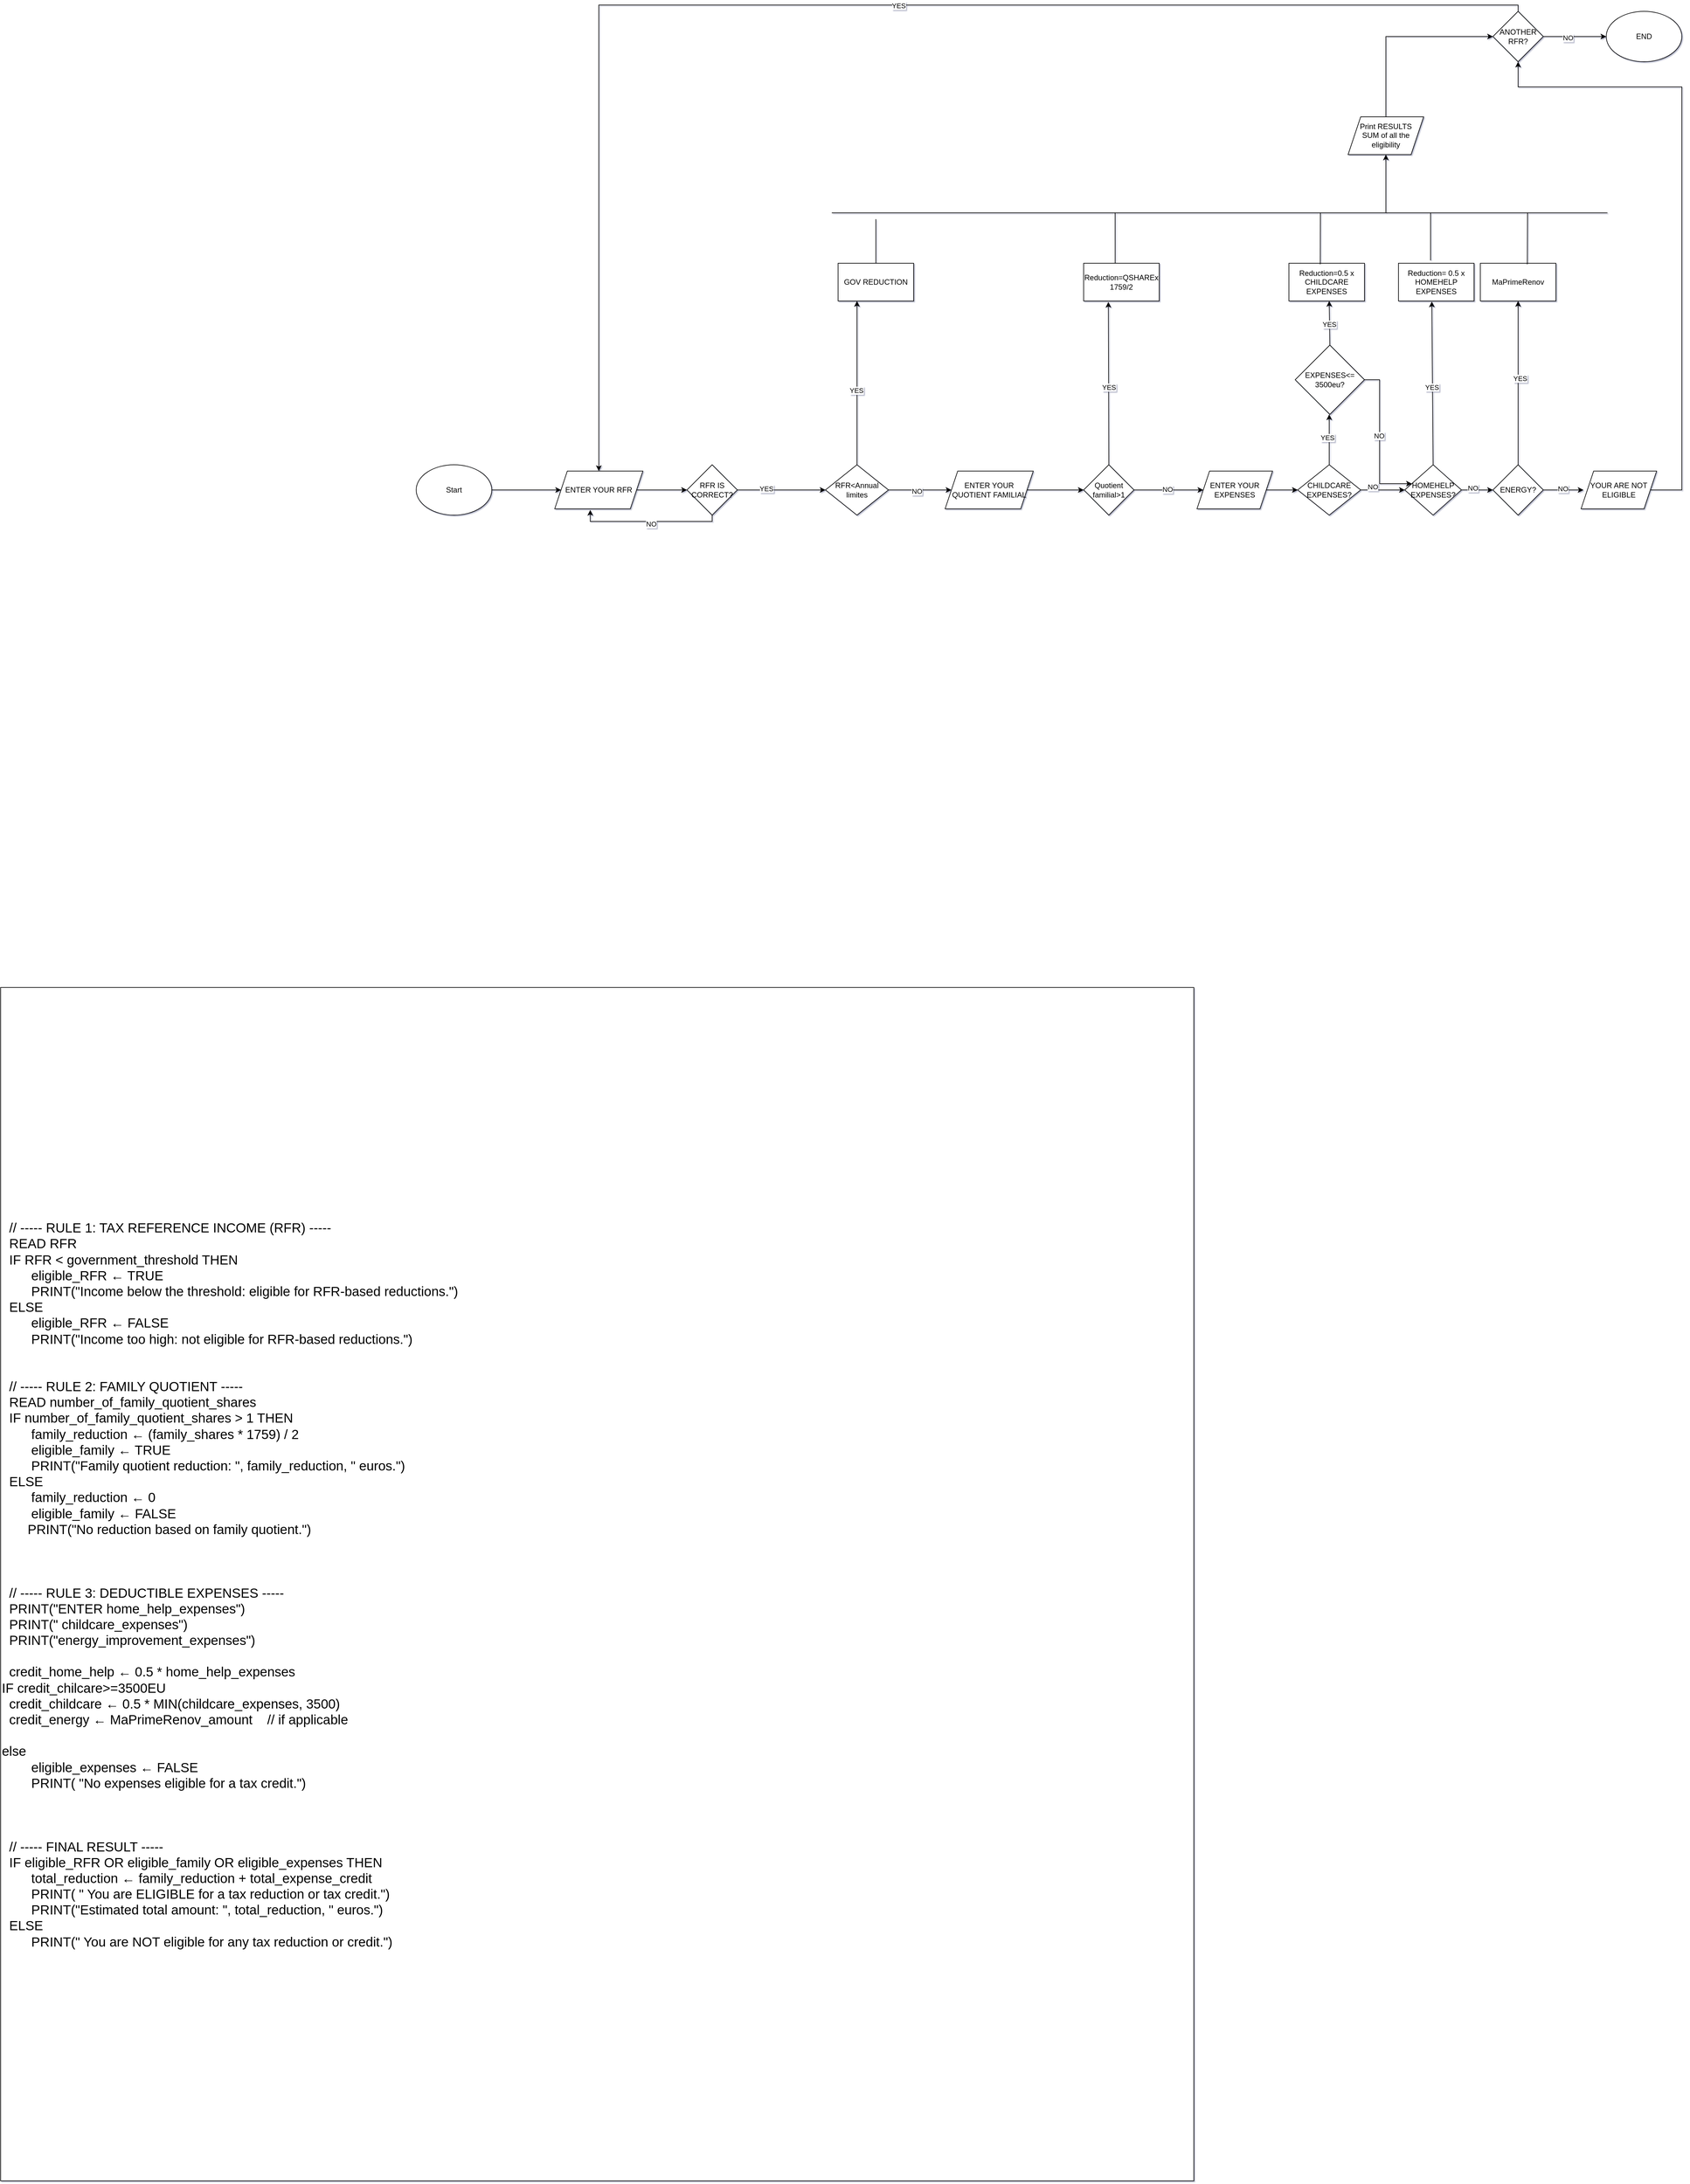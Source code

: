 <mxfile version="28.2.7">
  <diagram name="Page-1" id="7pEezamcBc2r7FmN0hva">
    <mxGraphModel grid="1" page="1" gridSize="10" guides="1" tooltips="1" connect="1" arrows="1" fold="1" pageScale="1" pageWidth="827" pageHeight="1169" math="0" shadow="1">
      <root>
        <mxCell id="0" />
        <mxCell id="1" parent="0" />
        <mxCell id="jhNp6PRqx3ByWIGOLNUk-1" value="Start" style="ellipse;whiteSpace=wrap;html=1;" vertex="1" parent="1">
          <mxGeometry x="-210" y="160" width="120" height="80" as="geometry" />
        </mxCell>
        <mxCell id="jhNp6PRqx3ByWIGOLNUk-2" value="" style="endArrow=classic;html=1;rounded=0;exitX=1;exitY=0.5;exitDx=0;exitDy=0;" edge="1" parent="1" source="jhNp6PRqx3ByWIGOLNUk-1" target="jhNp6PRqx3ByWIGOLNUk-3">
          <mxGeometry width="50" height="50" relative="1" as="geometry">
            <mxPoint x="350" y="230" as="sourcePoint" />
            <mxPoint x="280" y="200" as="targetPoint" />
          </mxGeometry>
        </mxCell>
        <mxCell id="jhNp6PRqx3ByWIGOLNUk-3" value="ENTER YOUR RFR" style="shape=parallelogram;perimeter=parallelogramPerimeter;whiteSpace=wrap;html=1;fixedSize=1;" vertex="1" parent="1">
          <mxGeometry x="10" y="170" width="140" height="60" as="geometry" />
        </mxCell>
        <mxCell id="jhNp6PRqx3ByWIGOLNUk-5" value="RFR&amp;lt;Annual limites" style="rhombus;whiteSpace=wrap;html=1;" vertex="1" parent="1">
          <mxGeometry x="440" y="160" width="100" height="80" as="geometry" />
        </mxCell>
        <mxCell id="jhNp6PRqx3ByWIGOLNUk-6" value="" style="endArrow=classic;html=1;rounded=0;exitX=1;exitY=0.5;exitDx=0;exitDy=0;" edge="1" parent="1" source="jhNp6PRqx3ByWIGOLNUk-5">
          <mxGeometry width="50" height="50" relative="1" as="geometry">
            <mxPoint x="350" y="230" as="sourcePoint" />
            <mxPoint x="640" y="200" as="targetPoint" />
          </mxGeometry>
        </mxCell>
        <mxCell id="jhNp6PRqx3ByWIGOLNUk-8" value="NO" style="edgeLabel;html=1;align=center;verticalAlign=middle;resizable=0;points=[];" connectable="0" vertex="1" parent="jhNp6PRqx3ByWIGOLNUk-6">
          <mxGeometry x="-0.105" y="-2" relative="1" as="geometry">
            <mxPoint as="offset" />
          </mxGeometry>
        </mxCell>
        <mxCell id="jhNp6PRqx3ByWIGOLNUk-7" value="" style="endArrow=classic;html=1;rounded=0;exitX=0.5;exitY=0;exitDx=0;exitDy=0;entryX=0.25;entryY=1;entryDx=0;entryDy=0;" edge="1" parent="1" source="jhNp6PRqx3ByWIGOLNUk-5" target="jhNp6PRqx3ByWIGOLNUk-44">
          <mxGeometry width="50" height="50" relative="1" as="geometry">
            <mxPoint x="350" y="230" as="sourcePoint" />
            <mxPoint x="490" y="80" as="targetPoint" />
          </mxGeometry>
        </mxCell>
        <mxCell id="jhNp6PRqx3ByWIGOLNUk-9" value="YES" style="edgeLabel;html=1;align=center;verticalAlign=middle;resizable=0;points=[];" connectable="0" vertex="1" parent="jhNp6PRqx3ByWIGOLNUk-7">
          <mxGeometry x="-0.094" y="1" relative="1" as="geometry">
            <mxPoint as="offset" />
          </mxGeometry>
        </mxCell>
        <mxCell id="jhNp6PRqx3ByWIGOLNUk-11" value="" style="endArrow=classic;html=1;rounded=0;exitX=1;exitY=0.5;exitDx=0;exitDy=0;" edge="1" parent="1" source="jhNp6PRqx3ByWIGOLNUk-3" target="jhNp6PRqx3ByWIGOLNUk-12">
          <mxGeometry width="50" height="50" relative="1" as="geometry">
            <mxPoint x="130" y="230" as="sourcePoint" />
            <mxPoint x="240" y="200" as="targetPoint" />
          </mxGeometry>
        </mxCell>
        <mxCell id="jhNp6PRqx3ByWIGOLNUk-12" value="RFR IS CORRECT?" style="rhombus;whiteSpace=wrap;html=1;" vertex="1" parent="1">
          <mxGeometry x="220" y="160" width="80" height="80" as="geometry" />
        </mxCell>
        <mxCell id="jhNp6PRqx3ByWIGOLNUk-13" value="" style="endArrow=classic;html=1;rounded=0;exitX=1;exitY=0.5;exitDx=0;exitDy=0;entryX=0;entryY=0.5;entryDx=0;entryDy=0;" edge="1" parent="1" source="jhNp6PRqx3ByWIGOLNUk-12" target="jhNp6PRqx3ByWIGOLNUk-5">
          <mxGeometry width="50" height="50" relative="1" as="geometry">
            <mxPoint x="130" y="230" as="sourcePoint" />
            <mxPoint x="180" y="180" as="targetPoint" />
          </mxGeometry>
        </mxCell>
        <mxCell id="jhNp6PRqx3ByWIGOLNUk-16" value="YES" style="edgeLabel;html=1;align=center;verticalAlign=middle;resizable=0;points=[];" connectable="0" vertex="1" parent="jhNp6PRqx3ByWIGOLNUk-13">
          <mxGeometry x="-0.35" y="2" relative="1" as="geometry">
            <mxPoint as="offset" />
          </mxGeometry>
        </mxCell>
        <mxCell id="jhNp6PRqx3ByWIGOLNUk-14" value="" style="endArrow=classic;html=1;rounded=0;exitX=0.5;exitY=1;exitDx=0;exitDy=0;entryX=0.403;entryY=1.029;entryDx=0;entryDy=0;entryPerimeter=0;edgeStyle=orthogonalEdgeStyle;" edge="1" parent="1" source="jhNp6PRqx3ByWIGOLNUk-12" target="jhNp6PRqx3ByWIGOLNUk-3">
          <mxGeometry width="50" height="50" relative="1" as="geometry">
            <mxPoint x="130" y="230" as="sourcePoint" />
            <mxPoint x="180" y="180" as="targetPoint" />
            <Array as="points">
              <mxPoint x="260" y="250" />
              <mxPoint x="66" y="250" />
            </Array>
          </mxGeometry>
        </mxCell>
        <mxCell id="jhNp6PRqx3ByWIGOLNUk-15" value="NO" style="edgeLabel;html=1;align=center;verticalAlign=middle;resizable=0;points=[];" connectable="0" vertex="1" parent="jhNp6PRqx3ByWIGOLNUk-14">
          <mxGeometry x="-0.031" y="4" relative="1" as="geometry">
            <mxPoint as="offset" />
          </mxGeometry>
        </mxCell>
        <mxCell id="jhNp6PRqx3ByWIGOLNUk-17" value="ENTER YOUR QUOTIENT FAMILIAL" style="shape=parallelogram;perimeter=parallelogramPerimeter;whiteSpace=wrap;html=1;fixedSize=1;" vertex="1" parent="1">
          <mxGeometry x="630" y="170" width="140" height="60" as="geometry" />
        </mxCell>
        <mxCell id="jhNp6PRqx3ByWIGOLNUk-18" value="" style="endArrow=classic;html=1;rounded=0;exitX=1;exitY=0.5;exitDx=0;exitDy=0;" edge="1" parent="1" source="jhNp6PRqx3ByWIGOLNUk-17" target="jhNp6PRqx3ByWIGOLNUk-19">
          <mxGeometry width="50" height="50" relative="1" as="geometry">
            <mxPoint x="800" y="200" as="sourcePoint" />
            <mxPoint x="880" y="200" as="targetPoint" />
          </mxGeometry>
        </mxCell>
        <mxCell id="jhNp6PRqx3ByWIGOLNUk-19" value="Quotient familial&amp;gt;1" style="rhombus;whiteSpace=wrap;html=1;" vertex="1" parent="1">
          <mxGeometry x="850" y="160" width="80" height="80" as="geometry" />
        </mxCell>
        <mxCell id="jhNp6PRqx3ByWIGOLNUk-20" value="" style="endArrow=classic;html=1;rounded=0;exitX=0.5;exitY=0;exitDx=0;exitDy=0;entryX=0.327;entryY=1.024;entryDx=0;entryDy=0;entryPerimeter=0;" edge="1" parent="1" source="jhNp6PRqx3ByWIGOLNUk-19" target="jhNp6PRqx3ByWIGOLNUk-45">
          <mxGeometry width="50" height="50" relative="1" as="geometry">
            <mxPoint x="710" y="200" as="sourcePoint" />
            <mxPoint x="890" y="80" as="targetPoint" />
          </mxGeometry>
        </mxCell>
        <mxCell id="jhNp6PRqx3ByWIGOLNUk-21" value="YES" style="edgeLabel;html=1;align=center;verticalAlign=middle;resizable=0;points=[];" connectable="0" vertex="1" parent="jhNp6PRqx3ByWIGOLNUk-20">
          <mxGeometry x="-0.046" relative="1" as="geometry">
            <mxPoint as="offset" />
          </mxGeometry>
        </mxCell>
        <mxCell id="jhNp6PRqx3ByWIGOLNUk-22" value="" style="endArrow=classic;html=1;rounded=0;exitX=1;exitY=0.5;exitDx=0;exitDy=0;" edge="1" parent="1" source="jhNp6PRqx3ByWIGOLNUk-19">
          <mxGeometry width="50" height="50" relative="1" as="geometry">
            <mxPoint x="710" y="200" as="sourcePoint" />
            <mxPoint x="1040" y="200" as="targetPoint" />
          </mxGeometry>
        </mxCell>
        <mxCell id="jhNp6PRqx3ByWIGOLNUk-23" value="NO" style="edgeLabel;html=1;align=center;verticalAlign=middle;resizable=0;points=[];" connectable="0" vertex="1" parent="jhNp6PRqx3ByWIGOLNUk-22">
          <mxGeometry x="-0.032" y="1" relative="1" as="geometry">
            <mxPoint as="offset" />
          </mxGeometry>
        </mxCell>
        <mxCell id="jhNp6PRqx3ByWIGOLNUk-24" value="ENTER YOUR EXPENSES" style="shape=parallelogram;perimeter=parallelogramPerimeter;whiteSpace=wrap;html=1;fixedSize=1;" vertex="1" parent="1">
          <mxGeometry x="1030" y="170" width="120" height="60" as="geometry" />
        </mxCell>
        <mxCell id="jhNp6PRqx3ByWIGOLNUk-25" value="" style="endArrow=classic;html=1;rounded=0;exitX=1;exitY=0.5;exitDx=0;exitDy=0;" edge="1" parent="1" source="jhNp6PRqx3ByWIGOLNUk-24" target="jhNp6PRqx3ByWIGOLNUk-27">
          <mxGeometry width="50" height="50" relative="1" as="geometry">
            <mxPoint x="1040" y="200" as="sourcePoint" />
            <mxPoint x="1230" y="200" as="targetPoint" />
          </mxGeometry>
        </mxCell>
        <mxCell id="jhNp6PRqx3ByWIGOLNUk-27" value="CHILDCARE EXPENSES?" style="rhombus;whiteSpace=wrap;html=1;" vertex="1" parent="1">
          <mxGeometry x="1190" y="160" width="100" height="80" as="geometry" />
        </mxCell>
        <mxCell id="jhNp6PRqx3ByWIGOLNUk-28" value="" style="endArrow=classic;html=1;rounded=0;exitX=0.5;exitY=0;exitDx=0;exitDy=0;" edge="1" parent="1" source="jhNp6PRqx3ByWIGOLNUk-27">
          <mxGeometry width="50" height="50" relative="1" as="geometry">
            <mxPoint x="1040" y="200" as="sourcePoint" />
            <mxPoint x="1240" y="80" as="targetPoint" />
          </mxGeometry>
        </mxCell>
        <mxCell id="jhNp6PRqx3ByWIGOLNUk-29" value="YES" style="edgeLabel;html=1;align=center;verticalAlign=middle;resizable=0;points=[];" connectable="0" vertex="1" parent="jhNp6PRqx3ByWIGOLNUk-28">
          <mxGeometry x="0.079" y="3" relative="1" as="geometry">
            <mxPoint as="offset" />
          </mxGeometry>
        </mxCell>
        <mxCell id="jhNp6PRqx3ByWIGOLNUk-30" value="" style="endArrow=classic;html=1;rounded=0;exitX=1;exitY=0.5;exitDx=0;exitDy=0;" edge="1" parent="1" source="jhNp6PRqx3ByWIGOLNUk-27" target="jhNp6PRqx3ByWIGOLNUk-31">
          <mxGeometry width="50" height="50" relative="1" as="geometry">
            <mxPoint x="1040" y="200" as="sourcePoint" />
            <mxPoint x="1360" y="200" as="targetPoint" />
          </mxGeometry>
        </mxCell>
        <mxCell id="jhNp6PRqx3ByWIGOLNUk-33" value="NO" style="edgeLabel;html=1;align=center;verticalAlign=middle;resizable=0;points=[];" connectable="0" vertex="1" parent="jhNp6PRqx3ByWIGOLNUk-30">
          <mxGeometry x="-0.47" y="5" relative="1" as="geometry">
            <mxPoint as="offset" />
          </mxGeometry>
        </mxCell>
        <mxCell id="jhNp6PRqx3ByWIGOLNUk-31" value="HOMEHELP EXPENSES?" style="rhombus;whiteSpace=wrap;html=1;" vertex="1" parent="1">
          <mxGeometry x="1360" y="160" width="90" height="80" as="geometry" />
        </mxCell>
        <mxCell id="jhNp6PRqx3ByWIGOLNUk-32" value="" style="endArrow=classic;html=1;rounded=0;exitX=0.5;exitY=0;exitDx=0;exitDy=0;entryX=0.441;entryY=1.014;entryDx=0;entryDy=0;entryPerimeter=0;" edge="1" parent="1" source="jhNp6PRqx3ByWIGOLNUk-31" target="jhNp6PRqx3ByWIGOLNUk-54">
          <mxGeometry width="50" height="50" relative="1" as="geometry">
            <mxPoint x="1110" y="200" as="sourcePoint" />
            <mxPoint x="1405" y="-90" as="targetPoint" />
          </mxGeometry>
        </mxCell>
        <mxCell id="jhNp6PRqx3ByWIGOLNUk-34" value="YES" style="edgeLabel;html=1;align=center;verticalAlign=middle;resizable=0;points=[];" connectable="0" vertex="1" parent="jhNp6PRqx3ByWIGOLNUk-32">
          <mxGeometry x="-0.046" y="1" relative="1" as="geometry">
            <mxPoint as="offset" />
          </mxGeometry>
        </mxCell>
        <mxCell id="jhNp6PRqx3ByWIGOLNUk-35" value="" style="endArrow=classic;html=1;rounded=0;exitX=1;exitY=0.5;exitDx=0;exitDy=0;" edge="1" parent="1" source="jhNp6PRqx3ByWIGOLNUk-31" target="jhNp6PRqx3ByWIGOLNUk-36">
          <mxGeometry width="50" height="50" relative="1" as="geometry">
            <mxPoint x="1250" y="200" as="sourcePoint" />
            <mxPoint x="1530" y="200" as="targetPoint" />
          </mxGeometry>
        </mxCell>
        <mxCell id="jhNp6PRqx3ByWIGOLNUk-41" value="NO" style="edgeLabel;html=1;align=center;verticalAlign=middle;resizable=0;points=[];" connectable="0" vertex="1" parent="jhNp6PRqx3ByWIGOLNUk-35">
          <mxGeometry x="-0.292" y="3" relative="1" as="geometry">
            <mxPoint as="offset" />
          </mxGeometry>
        </mxCell>
        <mxCell id="jhNp6PRqx3ByWIGOLNUk-36" value="ENERGY?" style="rhombus;whiteSpace=wrap;html=1;" vertex="1" parent="1">
          <mxGeometry x="1500" y="160" width="80" height="80" as="geometry" />
        </mxCell>
        <mxCell id="jhNp6PRqx3ByWIGOLNUk-37" value="" style="endArrow=classic;html=1;rounded=0;exitX=0.5;exitY=0;exitDx=0;exitDy=0;" edge="1" parent="1" source="jhNp6PRqx3ByWIGOLNUk-36" target="jhNp6PRqx3ByWIGOLNUk-55">
          <mxGeometry width="50" height="50" relative="1" as="geometry">
            <mxPoint x="1250" y="200" as="sourcePoint" />
            <mxPoint x="1530" y="-100" as="targetPoint" />
          </mxGeometry>
        </mxCell>
        <mxCell id="jhNp6PRqx3ByWIGOLNUk-38" value="YES" style="edgeLabel;html=1;align=center;verticalAlign=middle;resizable=0;points=[];" connectable="0" vertex="1" parent="jhNp6PRqx3ByWIGOLNUk-37">
          <mxGeometry x="0.054" y="-3" relative="1" as="geometry">
            <mxPoint as="offset" />
          </mxGeometry>
        </mxCell>
        <mxCell id="jhNp6PRqx3ByWIGOLNUk-39" value="" style="endArrow=classic;html=1;rounded=0;exitX=1;exitY=0.5;exitDx=0;exitDy=0;" edge="1" parent="1" source="jhNp6PRqx3ByWIGOLNUk-36">
          <mxGeometry width="50" height="50" relative="1" as="geometry">
            <mxPoint x="1250" y="200" as="sourcePoint" />
            <mxPoint x="1643.81" y="200" as="targetPoint" />
          </mxGeometry>
        </mxCell>
        <mxCell id="jhNp6PRqx3ByWIGOLNUk-40" value="NO" style="edgeLabel;html=1;align=center;verticalAlign=middle;resizable=0;points=[];" connectable="0" vertex="1" parent="jhNp6PRqx3ByWIGOLNUk-39">
          <mxGeometry x="-0.047" y="2" relative="1" as="geometry">
            <mxPoint as="offset" />
          </mxGeometry>
        </mxCell>
        <mxCell id="jhNp6PRqx3ByWIGOLNUk-42" value="YOUR ARE NOT ELIGIBLE" style="shape=parallelogram;perimeter=parallelogramPerimeter;whiteSpace=wrap;html=1;fixedSize=1;" vertex="1" parent="1">
          <mxGeometry x="1640" y="170" width="120" height="60" as="geometry" />
        </mxCell>
        <mxCell id="jhNp6PRqx3ByWIGOLNUk-44" value="GOV REDUCTION" style="rounded=0;whiteSpace=wrap;html=1;" vertex="1" parent="1">
          <mxGeometry x="460" y="-160" width="120" height="60" as="geometry" />
        </mxCell>
        <mxCell id="jhNp6PRqx3ByWIGOLNUk-45" value="Reduction=QSHAREx&lt;div&gt;1759/2&lt;/div&gt;" style="rounded=0;whiteSpace=wrap;html=1;" vertex="1" parent="1">
          <mxGeometry x="850" y="-160" width="120" height="60" as="geometry" />
        </mxCell>
        <mxCell id="jhNp6PRqx3ByWIGOLNUk-47" value="EXPENSES&amp;lt;=&lt;div&gt;3500eu?&lt;/div&gt;" style="rhombus;whiteSpace=wrap;html=1;" vertex="1" parent="1">
          <mxGeometry x="1186" y="-30" width="110" height="110" as="geometry" />
        </mxCell>
        <mxCell id="jhNp6PRqx3ByWIGOLNUk-48" value="" style="endArrow=classic;html=1;rounded=0;exitX=0.5;exitY=0;exitDx=0;exitDy=0;" edge="1" parent="1" source="jhNp6PRqx3ByWIGOLNUk-47">
          <mxGeometry width="50" height="50" relative="1" as="geometry">
            <mxPoint x="1150" y="-20" as="sourcePoint" />
            <mxPoint x="1240" y="-100" as="targetPoint" />
          </mxGeometry>
        </mxCell>
        <mxCell id="jhNp6PRqx3ByWIGOLNUk-49" value="YES" style="edgeLabel;html=1;align=center;verticalAlign=middle;resizable=0;points=[];" connectable="0" vertex="1" parent="jhNp6PRqx3ByWIGOLNUk-48">
          <mxGeometry x="-0.055" y="1" relative="1" as="geometry">
            <mxPoint as="offset" />
          </mxGeometry>
        </mxCell>
        <mxCell id="jhNp6PRqx3ByWIGOLNUk-50" value="" style="endArrow=classic;html=1;rounded=0;exitX=1;exitY=0.5;exitDx=0;exitDy=0;edgeStyle=orthogonalEdgeStyle;" edge="1" parent="1" source="jhNp6PRqx3ByWIGOLNUk-47" target="jhNp6PRqx3ByWIGOLNUk-31">
          <mxGeometry width="50" height="50" relative="1" as="geometry">
            <mxPoint x="1150" y="-20" as="sourcePoint" />
            <mxPoint x="1330" y="200" as="targetPoint" />
            <Array as="points">
              <mxPoint x="1320" y="25" />
              <mxPoint x="1320" y="190" />
            </Array>
          </mxGeometry>
        </mxCell>
        <mxCell id="jhNp6PRqx3ByWIGOLNUk-51" value="NO" style="edgeLabel;html=1;align=center;verticalAlign=middle;resizable=0;points=[];" connectable="0" vertex="1" parent="jhNp6PRqx3ByWIGOLNUk-50">
          <mxGeometry x="-0.062" y="-1" relative="1" as="geometry">
            <mxPoint as="offset" />
          </mxGeometry>
        </mxCell>
        <mxCell id="jhNp6PRqx3ByWIGOLNUk-53" value="Reduction=0.5 x CHILDCARE EXPENSES" style="rounded=0;whiteSpace=wrap;html=1;" vertex="1" parent="1">
          <mxGeometry x="1176" y="-160" width="120" height="60" as="geometry" />
        </mxCell>
        <mxCell id="jhNp6PRqx3ByWIGOLNUk-54" value="Reduction= 0.5 x HOMEHELP EXPENSES" style="rounded=0;whiteSpace=wrap;html=1;" vertex="1" parent="1">
          <mxGeometry x="1350" y="-160" width="120" height="60" as="geometry" />
        </mxCell>
        <mxCell id="jhNp6PRqx3ByWIGOLNUk-55" value="MaPrimeRenov" style="rounded=0;whiteSpace=wrap;html=1;" vertex="1" parent="1">
          <mxGeometry x="1480" y="-160" width="120" height="60" as="geometry" />
        </mxCell>
        <mxCell id="jhNp6PRqx3ByWIGOLNUk-56" value="" style="endArrow=none;html=1;rounded=0;exitX=0.417;exitY=0;exitDx=0;exitDy=0;exitPerimeter=0;" edge="1" parent="1" source="jhNp6PRqx3ByWIGOLNUk-45">
          <mxGeometry width="50" height="50" relative="1" as="geometry">
            <mxPoint x="1100" y="-80" as="sourcePoint" />
            <mxPoint x="900" y="-240" as="targetPoint" />
          </mxGeometry>
        </mxCell>
        <mxCell id="jhNp6PRqx3ByWIGOLNUk-57" value="" style="endArrow=none;html=1;rounded=0;exitX=0.415;exitY=0.03;exitDx=0;exitDy=0;exitPerimeter=0;" edge="1" parent="1" source="jhNp6PRqx3ByWIGOLNUk-53">
          <mxGeometry width="50" height="50" relative="1" as="geometry">
            <mxPoint x="1100" y="-80" as="sourcePoint" />
            <mxPoint x="1226" y="-240" as="targetPoint" />
          </mxGeometry>
        </mxCell>
        <mxCell id="jhNp6PRqx3ByWIGOLNUk-59" value="" style="endArrow=none;html=1;rounded=0;exitX=0.425;exitY=-0.076;exitDx=0;exitDy=0;exitPerimeter=0;" edge="1" parent="1" source="jhNp6PRqx3ByWIGOLNUk-54">
          <mxGeometry width="50" height="50" relative="1" as="geometry">
            <mxPoint x="1100" y="-80" as="sourcePoint" />
            <mxPoint x="1401" y="-240" as="targetPoint" />
          </mxGeometry>
        </mxCell>
        <mxCell id="jhNp6PRqx3ByWIGOLNUk-60" value="" style="endArrow=none;html=1;rounded=0;exitX=0.622;exitY=0.03;exitDx=0;exitDy=0;exitPerimeter=0;" edge="1" parent="1" source="jhNp6PRqx3ByWIGOLNUk-55">
          <mxGeometry width="50" height="50" relative="1" as="geometry">
            <mxPoint x="1230" y="-80" as="sourcePoint" />
            <mxPoint x="1555" y="-240" as="targetPoint" />
          </mxGeometry>
        </mxCell>
        <mxCell id="jhNp6PRqx3ByWIGOLNUk-61" value="" style="endArrow=none;html=1;rounded=0;" edge="1" parent="1">
          <mxGeometry width="50" height="50" relative="1" as="geometry">
            <mxPoint x="450" y="-240" as="sourcePoint" />
            <mxPoint x="1681.905" y="-240" as="targetPoint" />
          </mxGeometry>
        </mxCell>
        <mxCell id="jhNp6PRqx3ByWIGOLNUk-62" value="" style="endArrow=classic;html=1;rounded=0;" edge="1" parent="1" target="jhNp6PRqx3ByWIGOLNUk-63">
          <mxGeometry width="50" height="50" relative="1" as="geometry">
            <mxPoint x="1330" y="-240" as="sourcePoint" />
            <mxPoint x="1330" y="-362.54" as="targetPoint" />
          </mxGeometry>
        </mxCell>
        <mxCell id="jhNp6PRqx3ByWIGOLNUk-63" value="Print RESULTS&lt;div&gt;SUM of all the eligibility&lt;/div&gt;" style="shape=parallelogram;perimeter=parallelogramPerimeter;whiteSpace=wrap;html=1;fixedSize=1;" vertex="1" parent="1">
          <mxGeometry x="1270" y="-392.54" width="120" height="60" as="geometry" />
        </mxCell>
        <mxCell id="jhNp6PRqx3ByWIGOLNUk-64" value="" style="endArrow=classic;html=1;rounded=0;exitX=1;exitY=0.5;exitDx=0;exitDy=0;edgeStyle=orthogonalEdgeStyle;" edge="1" parent="1" source="jhNp6PRqx3ByWIGOLNUk-42" target="jhNp6PRqx3ByWIGOLNUk-65">
          <mxGeometry width="50" height="50" relative="1" as="geometry">
            <mxPoint x="1580" y="170" as="sourcePoint" />
            <mxPoint x="1560" y="-440" as="targetPoint" />
            <Array as="points">
              <mxPoint x="1800" y="200" />
              <mxPoint x="1800" y="-440" />
            </Array>
          </mxGeometry>
        </mxCell>
        <mxCell id="jhNp6PRqx3ByWIGOLNUk-65" value="ANOTHER RFR?" style="rhombus;whiteSpace=wrap;html=1;" vertex="1" parent="1">
          <mxGeometry x="1500" y="-560" width="80" height="80" as="geometry" />
        </mxCell>
        <mxCell id="jhNp6PRqx3ByWIGOLNUk-66" value="" style="endArrow=classic;html=1;rounded=0;exitX=0.5;exitY=0;exitDx=0;exitDy=0;entryX=0;entryY=0.5;entryDx=0;entryDy=0;edgeStyle=orthogonalEdgeStyle;" edge="1" parent="1" source="jhNp6PRqx3ByWIGOLNUk-63" target="jhNp6PRqx3ByWIGOLNUk-65">
          <mxGeometry width="50" height="50" relative="1" as="geometry">
            <mxPoint x="1580" y="-440" as="sourcePoint" />
            <mxPoint x="1630" y="-490" as="targetPoint" />
          </mxGeometry>
        </mxCell>
        <mxCell id="jhNp6PRqx3ByWIGOLNUk-67" value="" style="endArrow=classic;html=1;rounded=0;exitX=0.5;exitY=0;exitDx=0;exitDy=0;edgeStyle=orthogonalEdgeStyle;" edge="1" parent="1" source="jhNp6PRqx3ByWIGOLNUk-65" target="jhNp6PRqx3ByWIGOLNUk-3">
          <mxGeometry width="50" height="50" relative="1" as="geometry">
            <mxPoint x="1670" y="-440" as="sourcePoint" />
            <mxPoint x="1280" y="-660" as="targetPoint" />
          </mxGeometry>
        </mxCell>
        <mxCell id="jhNp6PRqx3ByWIGOLNUk-69" value="YES" style="edgeLabel;html=1;align=center;verticalAlign=middle;resizable=0;points=[];" connectable="0" vertex="1" parent="jhNp6PRqx3ByWIGOLNUk-67">
          <mxGeometry x="-0.1" y="1" relative="1" as="geometry">
            <mxPoint as="offset" />
          </mxGeometry>
        </mxCell>
        <mxCell id="jhNp6PRqx3ByWIGOLNUk-68" value="" style="endArrow=classic;html=1;rounded=0;exitX=1;exitY=0.5;exitDx=0;exitDy=0;" edge="1" parent="1" source="jhNp6PRqx3ByWIGOLNUk-65">
          <mxGeometry width="50" height="50" relative="1" as="geometry">
            <mxPoint x="1670" y="-440" as="sourcePoint" />
            <mxPoint x="1680" y="-520" as="targetPoint" />
          </mxGeometry>
        </mxCell>
        <mxCell id="jhNp6PRqx3ByWIGOLNUk-70" value="NO" style="edgeLabel;html=1;align=center;verticalAlign=middle;resizable=0;points=[];" connectable="0" vertex="1" parent="jhNp6PRqx3ByWIGOLNUk-68">
          <mxGeometry x="-0.227" y="-2" relative="1" as="geometry">
            <mxPoint as="offset" />
          </mxGeometry>
        </mxCell>
        <mxCell id="jhNp6PRqx3ByWIGOLNUk-71" value="END" style="ellipse;whiteSpace=wrap;html=1;" vertex="1" parent="1">
          <mxGeometry x="1680" y="-560" width="120" height="80" as="geometry" />
        </mxCell>
        <mxCell id="jhNp6PRqx3ByWIGOLNUk-72" value="&lt;div&gt;&lt;br&gt;&lt;/div&gt;&lt;div&gt;&lt;br&gt;&lt;/div&gt;&lt;div&gt;&amp;nbsp; // ----- RULE 1: TAX REFERENCE INCOME (RFR) -----&lt;/div&gt;&lt;div&gt;&amp;nbsp; READ RFR&lt;/div&gt;&lt;div&gt;&amp;nbsp; IF RFR &amp;lt; government_threshold THEN&lt;/div&gt;&lt;div&gt;&amp;nbsp; &amp;nbsp; &amp;nbsp; &amp;nbsp; eligible_RFR ← TRUE&lt;/div&gt;&lt;div&gt;&amp;nbsp; &amp;nbsp; &amp;nbsp; &amp;nbsp; PRINT(&quot;Income below the threshold: eligible for RFR-based reductions.&quot;)&lt;/div&gt;&lt;div&gt;&amp;nbsp; ELSE&lt;/div&gt;&lt;div&gt;&amp;nbsp; &amp;nbsp; &amp;nbsp; &amp;nbsp; eligible_RFR ← FALSE&lt;/div&gt;&lt;div&gt;&amp;nbsp; &amp;nbsp; &amp;nbsp; &amp;nbsp; PRINT(&quot;Income too high: not eligible for RFR-based reductions.&quot;)&lt;/div&gt;&lt;div&gt;&amp;nbsp;&lt;/div&gt;&lt;div&gt;&lt;br&gt;&lt;/div&gt;&lt;div&gt;&amp;nbsp; // ----- RULE 2: FAMILY QUOTIENT -----&lt;/div&gt;&lt;div&gt;&amp;nbsp; READ number_of_family_quotient_shares&lt;/div&gt;&lt;div&gt;&amp;nbsp; IF number_of_family_quotient_shares &amp;gt; 1 THEN&lt;/div&gt;&lt;div&gt;&amp;nbsp; &amp;nbsp; &amp;nbsp; &amp;nbsp; family_reduction ← (family_shares * 1759) / 2&lt;/div&gt;&lt;div&gt;&amp;nbsp; &amp;nbsp; &amp;nbsp; &amp;nbsp; eligible_family ← TRUE&lt;/div&gt;&lt;div&gt;&amp;nbsp; &amp;nbsp; &amp;nbsp; &amp;nbsp; PRINT(&quot;Family quotient reduction: &quot;, family_reduction, &quot; euros.&quot;)&lt;/div&gt;&lt;div&gt;&amp;nbsp; ELSE&lt;/div&gt;&lt;div&gt;&amp;nbsp; &amp;nbsp; &amp;nbsp; &amp;nbsp; family_reduction ← 0&lt;/div&gt;&lt;div&gt;&amp;nbsp; &amp;nbsp; &amp;nbsp; &amp;nbsp; eligible_family ← FALSE&lt;/div&gt;&lt;div&gt;&amp;nbsp; &amp;nbsp; &amp;nbsp; &amp;nbsp;PRINT(&quot;No reduction based on family quotient.&quot;)&lt;/div&gt;&lt;div&gt;&amp;nbsp;&lt;/div&gt;&lt;div&gt;&lt;br&gt;&lt;/div&gt;&lt;div&gt;&lt;br&gt;&lt;/div&gt;&lt;div&gt;&amp;nbsp; // ----- RULE 3: DEDUCTIBLE EXPENSES -----&lt;/div&gt;&lt;div&gt;&amp;nbsp; PRINT(&quot;ENTER home_help_expenses&quot;)&lt;/div&gt;&lt;div&gt;&amp;nbsp; PRINT(&quot; childcare_expenses&quot;)&lt;/div&gt;&lt;div&gt;&amp;nbsp; PRINT(&quot;energy_improvement_expenses&quot;)&lt;/div&gt;&lt;div&gt;&lt;br&gt;&lt;/div&gt;&lt;div&gt;&amp;nbsp; credit_home_help ← 0.5 * home_help_expenses&lt;/div&gt;&lt;div&gt;IF credit_chilcare&amp;gt;=3500EU&lt;/div&gt;&lt;div&gt;&amp;nbsp; credit_childcare ← 0.5 * MIN(childcare_expenses, 3500)&lt;/div&gt;&lt;div&gt;&amp;nbsp; credit_energy ← MaPrimeRenov_amount&amp;nbsp; &amp;nbsp; // if applicable&lt;/div&gt;&lt;div&gt;&lt;br&gt;&lt;/div&gt;&lt;div&gt;else&lt;/div&gt;&lt;div&gt;&amp;nbsp; &amp;nbsp; &amp;nbsp; &amp;nbsp; eligible_expenses ← FALSE&lt;/div&gt;&lt;div&gt;&amp;nbsp; &amp;nbsp; &amp;nbsp; &amp;nbsp; PRINT( &quot;No expenses eligible for a tax credit.&quot;)&lt;/div&gt;&lt;div&gt;&amp;nbsp;&lt;/div&gt;&lt;div&gt;&lt;br&gt;&lt;/div&gt;&lt;div&gt;&lt;br&gt;&lt;/div&gt;&lt;div&gt;&amp;nbsp; // ----- FINAL RESULT -----&lt;/div&gt;&lt;div&gt;&amp;nbsp; IF eligible_RFR OR eligible_family OR eligible_expenses THEN&lt;/div&gt;&lt;div&gt;&amp;nbsp; &amp;nbsp; &amp;nbsp; &amp;nbsp; total_reduction ← family_reduction + total_expense_credit&lt;/div&gt;&lt;div&gt;&amp;nbsp; &amp;nbsp; &amp;nbsp; &amp;nbsp; PRINT( &quot; You are ELIGIBLE for a tax reduction or tax credit.&quot;)&lt;/div&gt;&lt;div&gt;&amp;nbsp; &amp;nbsp; &amp;nbsp; &amp;nbsp; PRINT(&quot;Estimated total amount: &quot;, total_reduction, &quot; euros.&quot;)&lt;/div&gt;&lt;div&gt;&amp;nbsp; ELSE&lt;/div&gt;&lt;div&gt;&amp;nbsp; &amp;nbsp; &amp;nbsp; &amp;nbsp; PRINT(&quot; You are NOT eligible for any tax reduction or credit.&quot;)&lt;/div&gt;&lt;div&gt;&lt;br&gt;&lt;/div&gt;&lt;div&gt;&lt;br&gt;&lt;/div&gt;" style="whiteSpace=wrap;html=1;aspect=fixed;align=left;fontSize=21;" vertex="1" parent="1">
          <mxGeometry x="-870" y="990" width="1895" height="1895" as="geometry" />
        </mxCell>
        <mxCell id="jhNp6PRqx3ByWIGOLNUk-73" value="" style="endArrow=none;html=1;rounded=0;exitX=0.5;exitY=0;exitDx=0;exitDy=0;" edge="1" parent="1" source="jhNp6PRqx3ByWIGOLNUk-44">
          <mxGeometry width="50" height="50" relative="1" as="geometry">
            <mxPoint x="870" y="-70" as="sourcePoint" />
            <mxPoint x="520" y="-230" as="targetPoint" />
          </mxGeometry>
        </mxCell>
      </root>
    </mxGraphModel>
  </diagram>
</mxfile>
